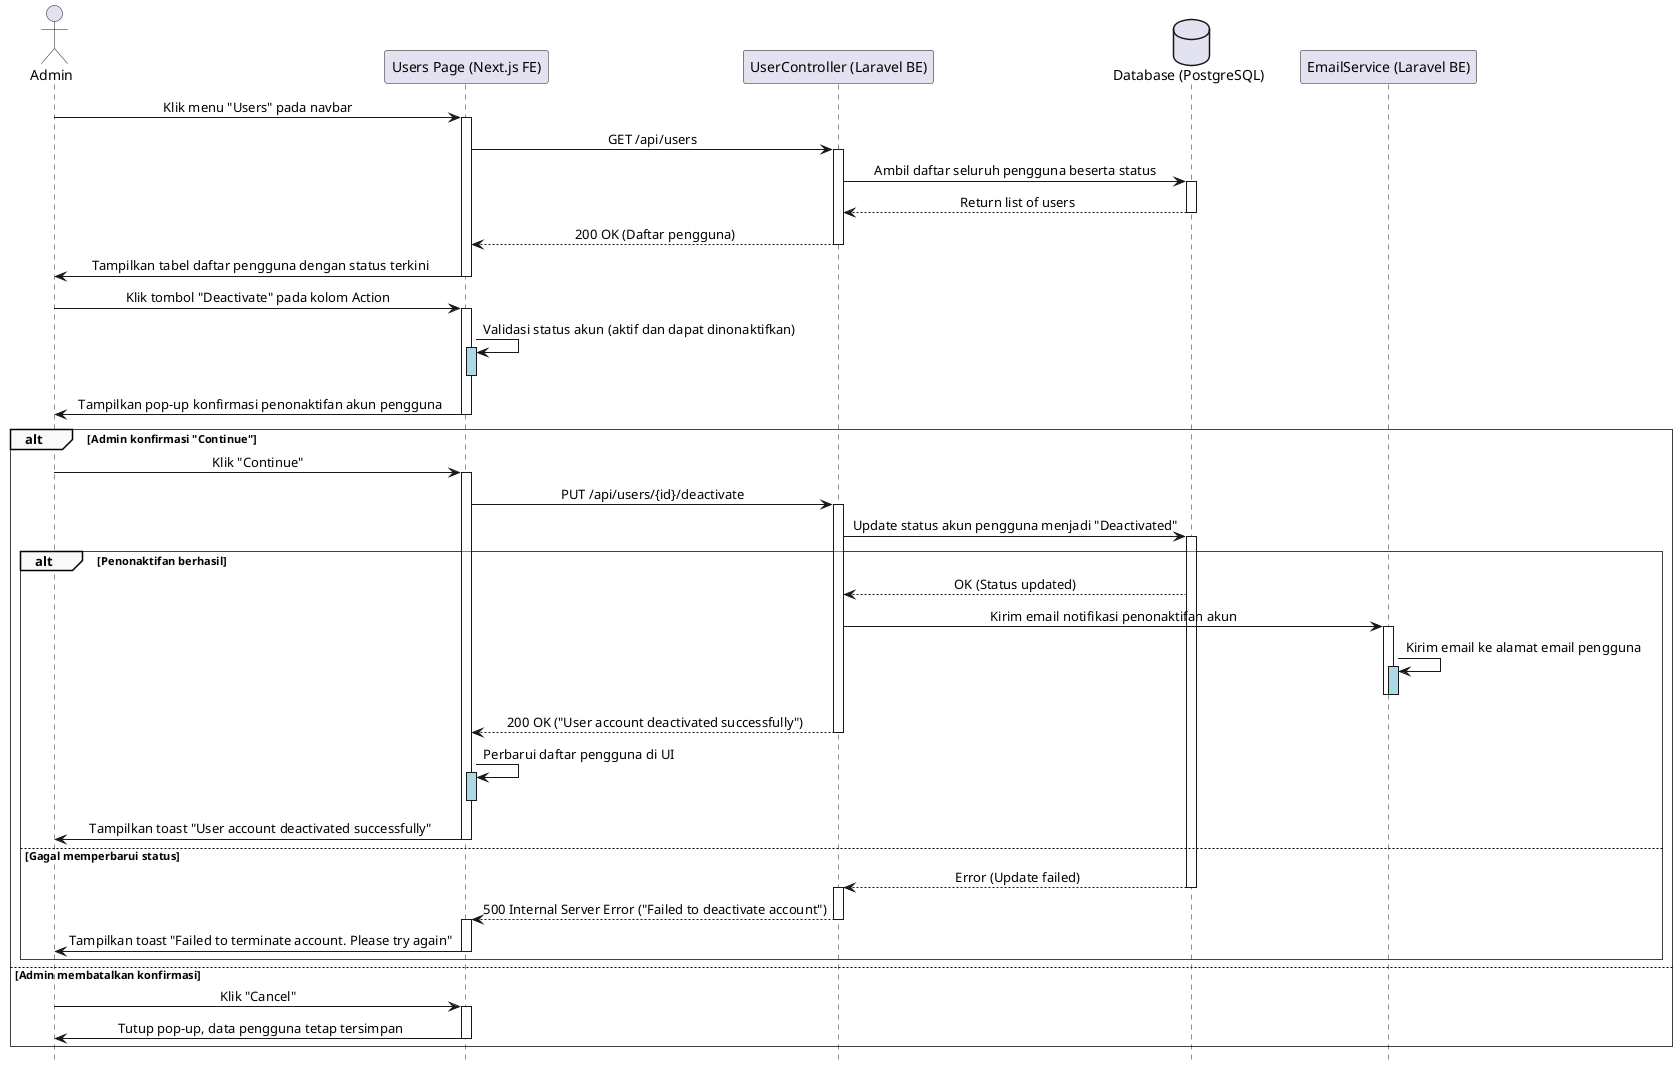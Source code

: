 @startuml
' === Styling ===
skinparam sequence {
    LifelineFooterStrategy none
    MessageAlign center
    ArrowThickness 1
    ParticipantPadding 20
    GroupBorderThickness 0.5
    GroupBackgroundColor #F9F9F9
}
hide footbox

' === Participants ===
actor Admin
participant "Users Page (Next.js FE)" as FE
participant "UserController (Laravel BE)" as BE
database "Database (PostgreSQL)" as DB
participant "EmailService (Laravel BE)" as ES

' === Akses Data Pengguna ===
    Admin -> FE: Klik menu "Users" pada navbar
    activate FE
    FE -> BE: GET /api/users
    activate BE
    BE -> DB: Ambil daftar seluruh pengguna beserta status
    activate DB
    DB --> BE: Return list of users
    deactivate DB
    BE --> FE: 200 OK (Daftar pengguna)
    deactivate BE
    FE -> Admin: Tampilkan tabel daftar pengguna dengan status terkini
    deactivate FE

' === Proses Penonaktifan Akun ===
    Admin -> FE: Klik tombol "Deactivate" pada kolom Action
    activate FE

    ' === Validasi di frontend ===
    FE -> FE: Validasi status akun (aktif dan dapat dinonaktifkan)
    activate FE #LightBlue
    deactivate FE #LightBlue

    FE -> Admin: Tampilkan pop-up konfirmasi penonaktifan akun pengguna
    deactivate FE

    alt Admin konfirmasi "Continue"
        Admin -> FE: Klik "Continue"
        activate FE
        FE -> BE: PUT /api/users/{id}/deactivate
        activate BE
        BE -> DB: Update status akun pengguna menjadi "Deactivated"
        activate DB

        alt Penonaktifan berhasil
            DB --> BE: OK (Status updated)
            ' === Kirim notifikasi ke pengguna terkait ===
            BE -> ES: Kirim email notifikasi penonaktifan akun
            activate ES
            ES -> ES: Kirim email ke alamat email pengguna
            activate ES #LightBlue
            deactivate ES #LightBlue
            deactivate ES

            BE --> FE: 200 OK ("User account deactivated successfully")
            deactivate BE

            FE -> FE: Perbarui daftar pengguna di UI
            activate FE #LightBlue
            deactivate FE #LightBlue

            FE -> Admin: Tampilkan toast "User account deactivated successfully"
            deactivate FE



        else Gagal memperbarui status
            DB --> BE: Error (Update failed)
            deactivate DB
            activate BE
            BE --> FE: 500 Internal Server Error ("Failed to deactivate account")
            deactivate BE
            activate FE
            FE -> Admin: Tampilkan toast "Failed to terminate account. Please try again"
            deactivate FE
        end

    else Admin membatalkan konfirmasi
        Admin -> FE: Klik "Cancel"
        activate FE
        FE -> Admin: Tutup pop-up, data pengguna tetap tersimpan
        deactivate FE
    end

@enduml